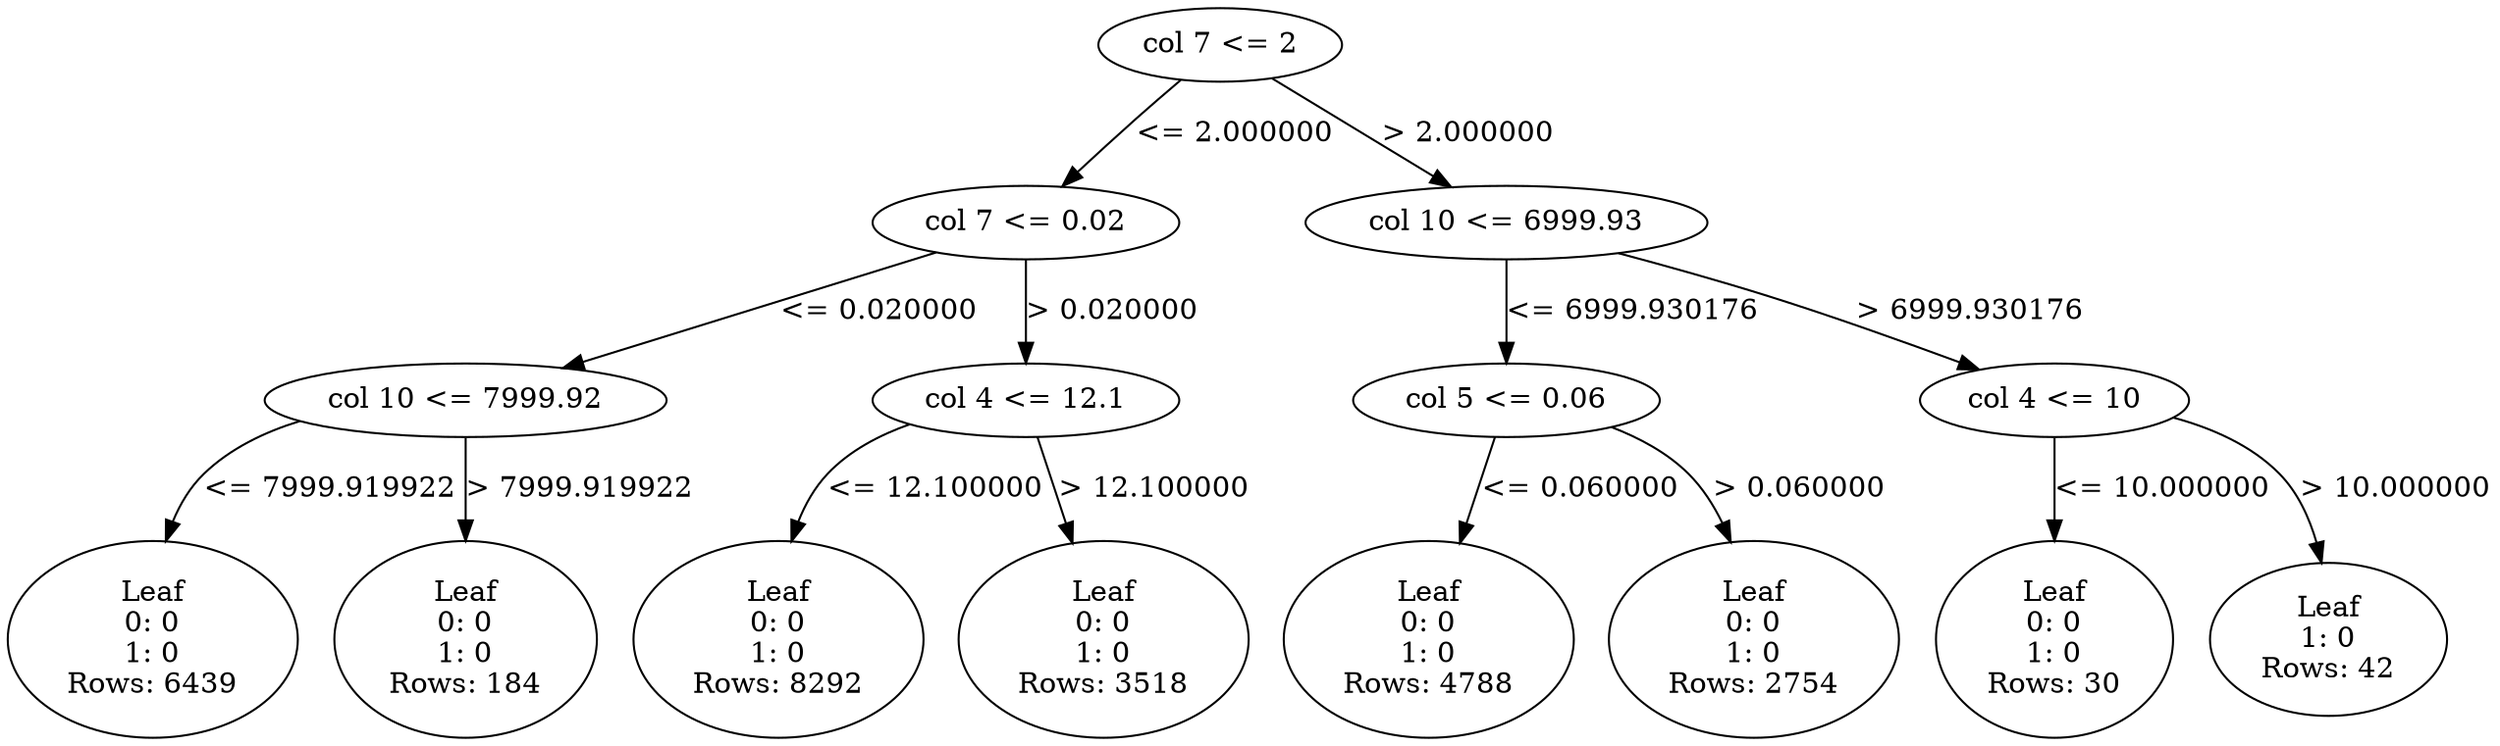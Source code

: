 digraph DecisionTree {
  node0 [label="col 7 <= 2"]
  node1 [label="col 7 <= 0.02"]
  node0 -> node1 [label="<= 2.000000"]
  node2 [label="col 10 <= 7999.92"]
  node1 -> node2 [label="<= 0.020000"]
  node3 [label="Leaf
0: 0\n1: 0\nRows: 6439"]
  node2 -> node3 [label="<= 7999.919922"]
  node4 [label="Leaf
0: 0\n1: 0\nRows: 184"]
  node2 -> node4 [label="> 7999.919922"]
  node5 [label="col 4 <= 12.1"]
  node1 -> node5 [label="> 0.020000"]
  node6 [label="Leaf
0: 0\n1: 0\nRows: 8292"]
  node5 -> node6 [label="<= 12.100000"]
  node7 [label="Leaf
0: 0\n1: 0\nRows: 3518"]
  node5 -> node7 [label="> 12.100000"]
  node8 [label="col 10 <= 6999.93"]
  node0 -> node8 [label="> 2.000000"]
  node9 [label="col 5 <= 0.06"]
  node8 -> node9 [label="<= 6999.930176"]
  node10 [label="Leaf
0: 0\n1: 0\nRows: 4788"]
  node9 -> node10 [label="<= 0.060000"]
  node11 [label="Leaf
0: 0\n1: 0\nRows: 2754"]
  node9 -> node11 [label="> 0.060000"]
  node12 [label="col 4 <= 10"]
  node8 -> node12 [label="> 6999.930176"]
  node13 [label="Leaf
0: 0\n1: 0\nRows: 30"]
  node12 -> node13 [label="<= 10.000000"]
  node14 [label="Leaf
1: 0\nRows: 42"]
  node12 -> node14 [label="> 10.000000"]
}
